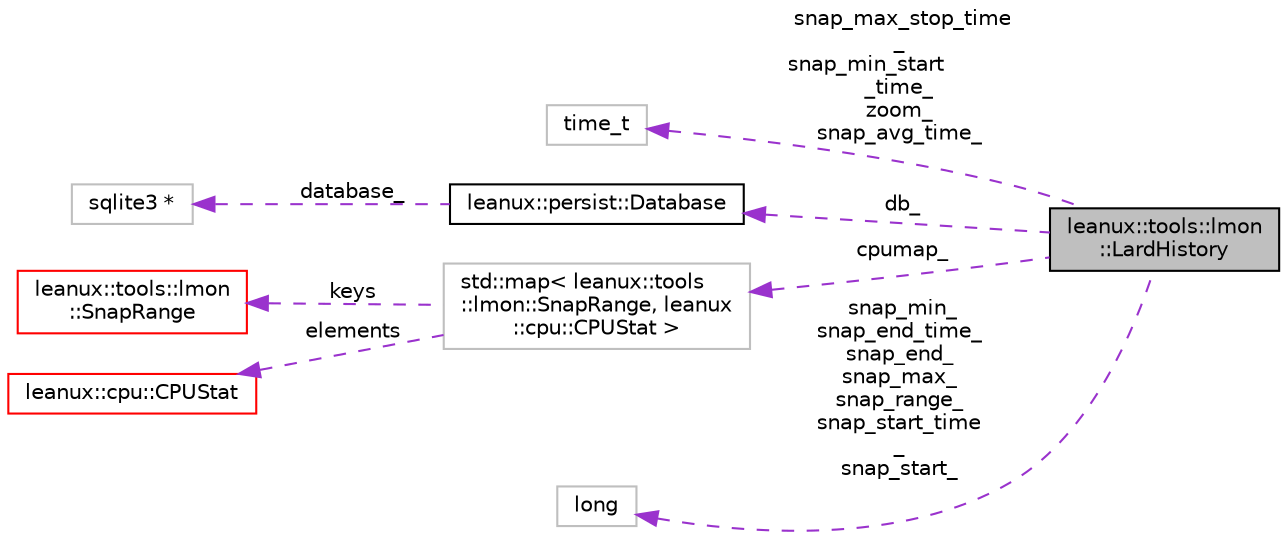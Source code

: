 digraph "leanux::tools::lmon::LardHistory"
{
 // LATEX_PDF_SIZE
  bgcolor="transparent";
  edge [fontname="Helvetica",fontsize="10",labelfontname="Helvetica",labelfontsize="10"];
  node [fontname="Helvetica",fontsize="10",shape=record];
  rankdir="LR";
  Node1 [label="leanux::tools::lmon\l::LardHistory",height=0.2,width=0.4,color="black", fillcolor="grey75", style="filled", fontcolor="black",tooltip=" "];
  Node2 -> Node1 [dir="back",color="darkorchid3",fontsize="10",style="dashed",label=" snap_max_stop_time\l_\nsnap_min_start\l_time_\nzoom_\nsnap_avg_time_" ,fontname="Helvetica"];
  Node2 [label="time_t",height=0.2,width=0.4,color="grey75",tooltip=" "];
  Node3 -> Node1 [dir="back",color="darkorchid3",fontsize="10",style="dashed",label=" db_" ,fontname="Helvetica"];
  Node3 [label="leanux::persist::Database",height=0.2,width=0.4,color="black",URL="$classleanux_1_1persist_1_1Database.html",tooltip="A STL friendly wrapper around a sqlite3 database."];
  Node4 -> Node3 [dir="back",color="darkorchid3",fontsize="10",style="dashed",label=" database_" ,fontname="Helvetica"];
  Node4 [label="sqlite3 *",height=0.2,width=0.4,color="grey75",tooltip=" "];
  Node5 -> Node1 [dir="back",color="darkorchid3",fontsize="10",style="dashed",label=" cpumap_" ,fontname="Helvetica"];
  Node5 [label="std::map\< leanux::tools\l::lmon::SnapRange, leanux\l::cpu::CPUStat \>",height=0.2,width=0.4,color="grey75",tooltip=" "];
  Node6 -> Node5 [dir="back",color="darkorchid3",fontsize="10",style="dashed",label=" keys" ,fontname="Helvetica"];
  Node6 [label="leanux::tools::lmon\l::SnapRange",height=0.2,width=0.4,color="red",URL="$namespaceleanux_1_1tools_1_1lmon.html#structleanux_1_1tools_1_1lmon_1_1SnapRange",tooltip=" "];
  Node8 -> Node5 [dir="back",color="darkorchid3",fontsize="10",style="dashed",label=" elements" ,fontname="Helvetica"];
  Node8 [label="leanux::cpu::CPUStat",height=0.2,width=0.4,color="red",URL="$namespaceleanux_1_1cpu.html#structleanux_1_1cpu_1_1CPUStat",tooltip="CPU usage statistics from /proc/stat."];
  Node10 -> Node1 [dir="back",color="darkorchid3",fontsize="10",style="dashed",label=" snap_min_\nsnap_end_time_\nsnap_end_\nsnap_max_\nsnap_range_\nsnap_start_time\l_\nsnap_start_" ,fontname="Helvetica"];
  Node10 [label="long",height=0.2,width=0.4,color="grey75",tooltip=" "];
}
